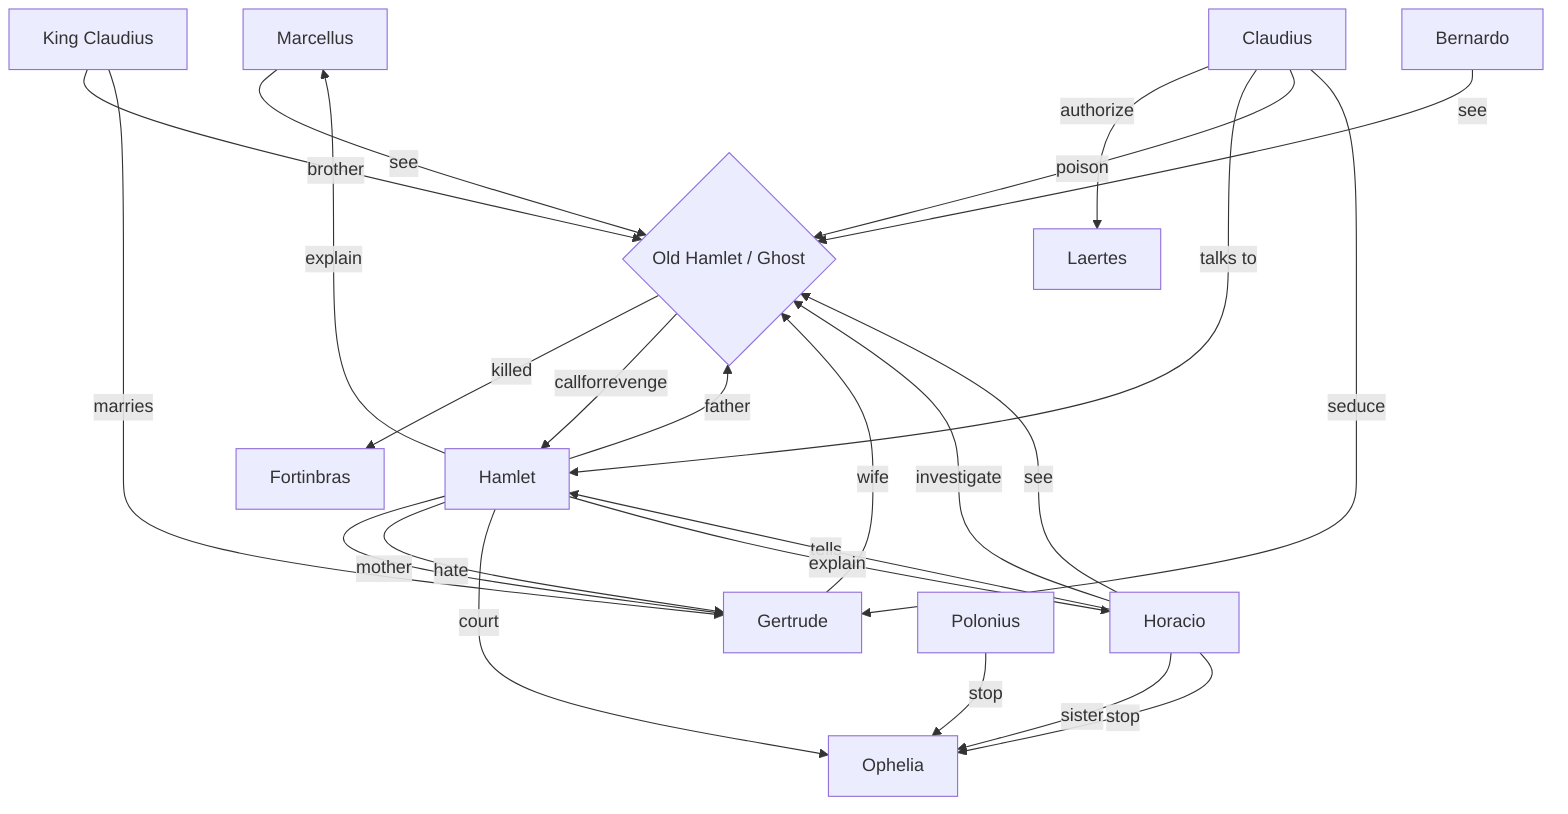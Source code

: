 graph TD
  Ma[Marcellus]
  Be[Bernardo]
  OH{Old Hamlet / Ghost}
  Ma -->|see| OH
  Be -->|see| OH
  Ho[Horacio]
  Ho -->|investigate| OH
  Ho -->|see| OH
  Fo[Fortinbras]
  OH -->|killed| Fo
  Kc[King Claudius]
  Kc -->|brother| OH
  Ge[Gertrude]
  Ge -->|wife| OH
  Kc -->|marries| Ge
  Ha[Hamlet]
  Ha -->|father| OH
  Ha -->|mother| Ge
  Cl[Claudius]
  La[Laertes]
  Cl -->|authorize| La
  Cl -->|talks to| Ha
  Ha -->|hate| Ge
  Ho -->|tells| Ha
  Op[Ophelia]
  Po[Polonius]
  Ha -->|court| Op
  Ho -->|sister| Op
  Ho -->|stop| Op
  Po -->|stop| Op
  OH -->|callforrevenge| Ha
  Cl -->|poison| OH
  Cl -->|seduce| Ge
  Ha -->|explain| Ho
  Ha -->|explain| Ma